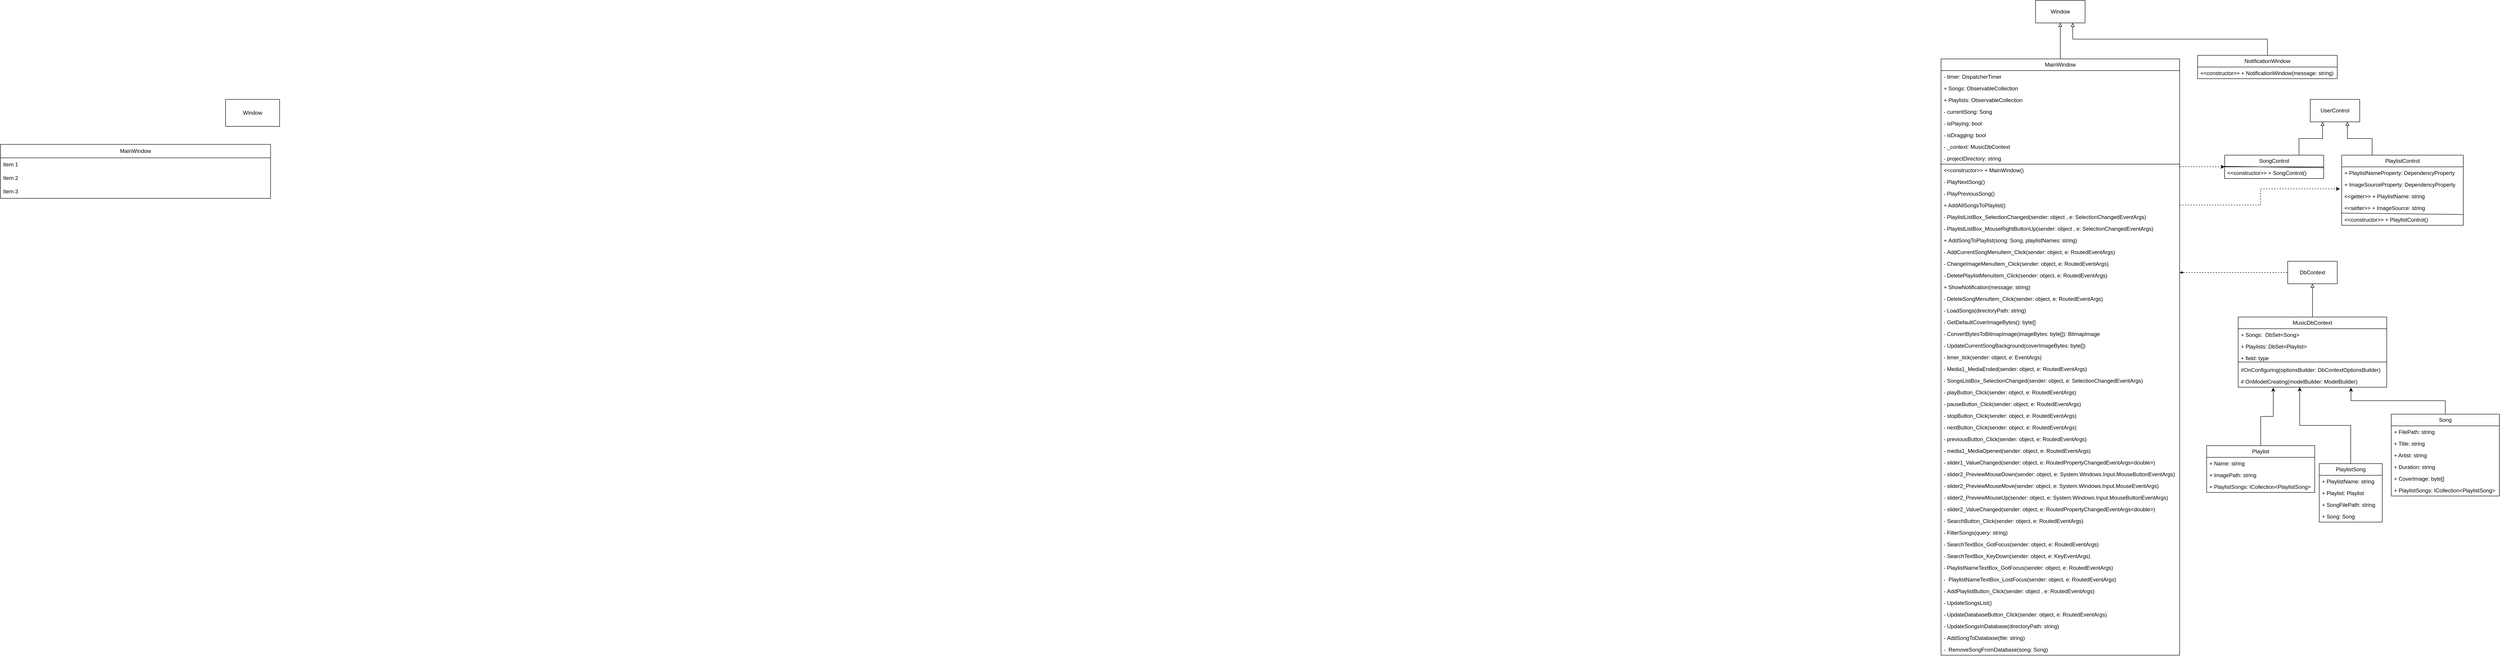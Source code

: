 <mxfile version="25.0.3">
  <diagram name="Страница — 1" id="chlD2rkm-DXI4ltot250">
    <mxGraphModel dx="1603" dy="1812" grid="1" gridSize="10" guides="1" tooltips="1" connect="1" arrows="1" fold="1" page="1" pageScale="1" pageWidth="1384" pageHeight="980" math="0" shadow="0">
      <root>
        <mxCell id="0" />
        <mxCell id="1" parent="0" />
        <mxCell id="RXovyd2lQlJkV1tKFK2E-1" value="Window" style="rounded=0;whiteSpace=wrap;html=1;" vertex="1" parent="1">
          <mxGeometry x="550" y="50" width="120" height="60" as="geometry" />
        </mxCell>
        <mxCell id="RXovyd2lQlJkV1tKFK2E-4" value="MainWindow" style="swimlane;fontStyle=0;childLayout=stackLayout;horizontal=1;startSize=30;horizontalStack=0;resizeParent=1;resizeParentMax=0;resizeLast=0;collapsible=1;marginBottom=0;whiteSpace=wrap;html=1;" vertex="1" parent="1">
          <mxGeometry x="50" y="150" width="600" height="120" as="geometry" />
        </mxCell>
        <mxCell id="RXovyd2lQlJkV1tKFK2E-5" value="Item 1" style="text;strokeColor=none;fillColor=none;align=left;verticalAlign=middle;spacingLeft=4;spacingRight=4;overflow=hidden;points=[[0,0.5],[1,0.5]];portConstraint=eastwest;rotatable=0;whiteSpace=wrap;html=1;" vertex="1" parent="RXovyd2lQlJkV1tKFK2E-4">
          <mxGeometry y="30" width="600" height="30" as="geometry" />
        </mxCell>
        <mxCell id="RXovyd2lQlJkV1tKFK2E-6" value="Item 2" style="text;strokeColor=none;fillColor=none;align=left;verticalAlign=middle;spacingLeft=4;spacingRight=4;overflow=hidden;points=[[0,0.5],[1,0.5]];portConstraint=eastwest;rotatable=0;whiteSpace=wrap;html=1;" vertex="1" parent="RXovyd2lQlJkV1tKFK2E-4">
          <mxGeometry y="60" width="600" height="30" as="geometry" />
        </mxCell>
        <mxCell id="RXovyd2lQlJkV1tKFK2E-7" value="Item 3" style="text;strokeColor=none;fillColor=none;align=left;verticalAlign=middle;spacingLeft=4;spacingRight=4;overflow=hidden;points=[[0,0.5],[1,0.5]];portConstraint=eastwest;rotatable=0;whiteSpace=wrap;html=1;" vertex="1" parent="RXovyd2lQlJkV1tKFK2E-4">
          <mxGeometry y="90" width="600" height="30" as="geometry" />
        </mxCell>
        <mxCell id="RXovyd2lQlJkV1tKFK2E-8" value="PlaylistControl" style="swimlane;fontStyle=0;childLayout=stackLayout;horizontal=1;startSize=26;fillColor=none;horizontalStack=0;resizeParent=1;resizeParentMax=0;resizeLast=0;collapsible=1;marginBottom=0;whiteSpace=wrap;html=1;" vertex="1" parent="1">
          <mxGeometry x="5250" y="174" width="270" height="156" as="geometry" />
        </mxCell>
        <mxCell id="RXovyd2lQlJkV1tKFK2E-9" value="+&amp;nbsp;PlaylistNameProperty:&amp;nbsp;DependencyProperty" style="text;strokeColor=none;fillColor=none;align=left;verticalAlign=top;spacingLeft=4;spacingRight=4;overflow=hidden;rotatable=0;points=[[0,0.5],[1,0.5]];portConstraint=eastwest;whiteSpace=wrap;html=1;" vertex="1" parent="RXovyd2lQlJkV1tKFK2E-8">
          <mxGeometry y="26" width="270" height="26" as="geometry" />
        </mxCell>
        <mxCell id="RXovyd2lQlJkV1tKFK2E-10" value="+&amp;nbsp;ImageSourceProperty: DependencyProperty" style="text;strokeColor=none;fillColor=none;align=left;verticalAlign=top;spacingLeft=4;spacingRight=4;overflow=hidden;rotatable=0;points=[[0,0.5],[1,0.5]];portConstraint=eastwest;whiteSpace=wrap;html=1;" vertex="1" parent="RXovyd2lQlJkV1tKFK2E-8">
          <mxGeometry y="52" width="270" height="26" as="geometry" />
        </mxCell>
        <mxCell id="RXovyd2lQlJkV1tKFK2E-11" value="&amp;lt;&amp;lt;getter&amp;gt;&amp;gt; + PlaylistName:&amp;nbsp;string" style="text;strokeColor=none;fillColor=none;align=left;verticalAlign=top;spacingLeft=4;spacingRight=4;overflow=hidden;rotatable=0;points=[[0,0.5],[1,0.5]];portConstraint=eastwest;whiteSpace=wrap;html=1;" vertex="1" parent="RXovyd2lQlJkV1tKFK2E-8">
          <mxGeometry y="78" width="270" height="26" as="geometry" />
        </mxCell>
        <mxCell id="RXovyd2lQlJkV1tKFK2E-12" value="&amp;lt;&amp;lt;setter&amp;gt;&amp;gt; +&amp;nbsp;ImageSource:&amp;nbsp;string" style="text;strokeColor=none;fillColor=none;align=left;verticalAlign=top;spacingLeft=4;spacingRight=4;overflow=hidden;rotatable=0;points=[[0,0.5],[1,0.5]];portConstraint=eastwest;whiteSpace=wrap;html=1;" vertex="1" parent="RXovyd2lQlJkV1tKFK2E-8">
          <mxGeometry y="104" width="270" height="26" as="geometry" />
        </mxCell>
        <mxCell id="RXovyd2lQlJkV1tKFK2E-13" value="&amp;lt;&amp;lt;constructor&amp;gt;&amp;gt; +&amp;nbsp;PlaylistControl()" style="text;strokeColor=none;fillColor=none;align=left;verticalAlign=top;spacingLeft=4;spacingRight=4;overflow=hidden;rotatable=0;points=[[0,0.5],[1,0.5]];portConstraint=eastwest;whiteSpace=wrap;html=1;" vertex="1" parent="RXovyd2lQlJkV1tKFK2E-8">
          <mxGeometry y="130" width="270" height="26" as="geometry" />
        </mxCell>
        <mxCell id="RXovyd2lQlJkV1tKFK2E-14" value="" style="endArrow=none;html=1;rounded=0;exitX=-0.006;exitY=-0.042;exitDx=0;exitDy=0;exitPerimeter=0;entryX=1.001;entryY=0.075;entryDx=0;entryDy=0;entryPerimeter=0;" edge="1" parent="RXovyd2lQlJkV1tKFK2E-8" source="RXovyd2lQlJkV1tKFK2E-13" target="RXovyd2lQlJkV1tKFK2E-13">
          <mxGeometry width="50" height="50" relative="1" as="geometry">
            <mxPoint x="230" y="110" as="sourcePoint" />
            <mxPoint x="280" y="60" as="targetPoint" />
          </mxGeometry>
        </mxCell>
        <mxCell id="RXovyd2lQlJkV1tKFK2E-15" style="edgeStyle=orthogonalEdgeStyle;rounded=0;orthogonalLoop=1;jettySize=auto;html=1;exitX=0.5;exitY=0;exitDx=0;exitDy=0;entryX=0.5;entryY=1;entryDx=0;entryDy=0;endArrow=block;endFill=0;" edge="1" parent="1" source="RXovyd2lQlJkV1tKFK2E-16" target="RXovyd2lQlJkV1tKFK2E-101">
          <mxGeometry relative="1" as="geometry" />
        </mxCell>
        <mxCell id="RXovyd2lQlJkV1tKFK2E-16" value="MainWindow" style="swimlane;fontStyle=0;childLayout=stackLayout;horizontal=1;startSize=26;fillColor=none;horizontalStack=0;resizeParent=1;resizeParentMax=0;resizeLast=0;collapsible=1;marginBottom=0;whiteSpace=wrap;html=1;" vertex="1" parent="1">
          <mxGeometry x="4360" y="-40" width="530" height="1326" as="geometry" />
        </mxCell>
        <mxCell id="RXovyd2lQlJkV1tKFK2E-17" value="- timer:&amp;nbsp;DispatcherTimer" style="text;strokeColor=none;fillColor=none;align=left;verticalAlign=top;spacingLeft=4;spacingRight=4;overflow=hidden;rotatable=0;points=[[0,0.5],[1,0.5]];portConstraint=eastwest;whiteSpace=wrap;html=1;" vertex="1" parent="RXovyd2lQlJkV1tKFK2E-16">
          <mxGeometry y="26" width="530" height="26" as="geometry" />
        </mxCell>
        <mxCell id="RXovyd2lQlJkV1tKFK2E-18" value="+ Songs:&amp;nbsp;ObservableCollection" style="text;strokeColor=none;fillColor=none;align=left;verticalAlign=top;spacingLeft=4;spacingRight=4;overflow=hidden;rotatable=0;points=[[0,0.5],[1,0.5]];portConstraint=eastwest;whiteSpace=wrap;html=1;" vertex="1" parent="RXovyd2lQlJkV1tKFK2E-16">
          <mxGeometry y="52" width="530" height="26" as="geometry" />
        </mxCell>
        <mxCell id="RXovyd2lQlJkV1tKFK2E-19" value="+&amp;nbsp;Playlists:&amp;nbsp;ObservableCollection" style="text;strokeColor=none;fillColor=none;align=left;verticalAlign=top;spacingLeft=4;spacingRight=4;overflow=hidden;rotatable=0;points=[[0,0.5],[1,0.5]];portConstraint=eastwest;whiteSpace=wrap;html=1;" vertex="1" parent="RXovyd2lQlJkV1tKFK2E-16">
          <mxGeometry y="78" width="530" height="26" as="geometry" />
        </mxCell>
        <mxCell id="RXovyd2lQlJkV1tKFK2E-20" value="-&amp;nbsp;currentSong:&amp;nbsp;Song" style="text;strokeColor=none;fillColor=none;align=left;verticalAlign=top;spacingLeft=4;spacingRight=4;overflow=hidden;rotatable=0;points=[[0,0.5],[1,0.5]];portConstraint=eastwest;whiteSpace=wrap;html=1;" vertex="1" parent="RXovyd2lQlJkV1tKFK2E-16">
          <mxGeometry y="104" width="530" height="26" as="geometry" />
        </mxCell>
        <mxCell id="RXovyd2lQlJkV1tKFK2E-21" value="-&amp;nbsp;isPlaying:&amp;nbsp;bool" style="text;strokeColor=none;fillColor=none;align=left;verticalAlign=top;spacingLeft=4;spacingRight=4;overflow=hidden;rotatable=0;points=[[0,0.5],[1,0.5]];portConstraint=eastwest;whiteSpace=wrap;html=1;" vertex="1" parent="RXovyd2lQlJkV1tKFK2E-16">
          <mxGeometry y="130" width="530" height="26" as="geometry" />
        </mxCell>
        <mxCell id="RXovyd2lQlJkV1tKFK2E-22" value="-&amp;nbsp;isDragging: bool" style="text;strokeColor=none;fillColor=none;align=left;verticalAlign=top;spacingLeft=4;spacingRight=4;overflow=hidden;rotatable=0;points=[[0,0.5],[1,0.5]];portConstraint=eastwest;whiteSpace=wrap;html=1;" vertex="1" parent="RXovyd2lQlJkV1tKFK2E-16">
          <mxGeometry y="156" width="530" height="26" as="geometry" />
        </mxCell>
        <mxCell id="RXovyd2lQlJkV1tKFK2E-23" value="-&amp;nbsp;_сontext:&amp;nbsp;MusicDbContext" style="text;strokeColor=none;fillColor=none;align=left;verticalAlign=top;spacingLeft=4;spacingRight=4;overflow=hidden;rotatable=0;points=[[0,0.5],[1,0.5]];portConstraint=eastwest;whiteSpace=wrap;html=1;" vertex="1" parent="RXovyd2lQlJkV1tKFK2E-16">
          <mxGeometry y="182" width="530" height="26" as="geometry" />
        </mxCell>
        <mxCell id="RXovyd2lQlJkV1tKFK2E-24" value="-&amp;nbsp;projectDirectory:&amp;nbsp;string" style="text;strokeColor=none;fillColor=none;align=left;verticalAlign=top;spacingLeft=4;spacingRight=4;overflow=hidden;rotatable=0;points=[[0,0.5],[1,0.5]];portConstraint=eastwest;whiteSpace=wrap;html=1;" vertex="1" parent="RXovyd2lQlJkV1tKFK2E-16">
          <mxGeometry y="208" width="530" height="26" as="geometry" />
        </mxCell>
        <mxCell id="RXovyd2lQlJkV1tKFK2E-25" value="&amp;lt;&amp;lt;constructor&amp;gt;&amp;gt; + MainWindow()" style="text;strokeColor=none;fillColor=none;align=left;verticalAlign=top;spacingLeft=4;spacingRight=4;overflow=hidden;rotatable=0;points=[[0,0.5],[1,0.5]];portConstraint=eastwest;whiteSpace=wrap;html=1;" vertex="1" parent="RXovyd2lQlJkV1tKFK2E-16">
          <mxGeometry y="234" width="530" height="26" as="geometry" />
        </mxCell>
        <mxCell id="RXovyd2lQlJkV1tKFK2E-26" value="-&amp;nbsp;PlayNextSong()" style="text;strokeColor=none;fillColor=none;align=left;verticalAlign=top;spacingLeft=4;spacingRight=4;overflow=hidden;rotatable=0;points=[[0,0.5],[1,0.5]];portConstraint=eastwest;whiteSpace=wrap;html=1;" vertex="1" parent="RXovyd2lQlJkV1tKFK2E-16">
          <mxGeometry y="260" width="530" height="26" as="geometry" />
        </mxCell>
        <mxCell id="RXovyd2lQlJkV1tKFK2E-27" value="-&amp;nbsp;PlayPreviousSong()" style="text;strokeColor=none;fillColor=none;align=left;verticalAlign=top;spacingLeft=4;spacingRight=4;overflow=hidden;rotatable=0;points=[[0,0.5],[1,0.5]];portConstraint=eastwest;whiteSpace=wrap;html=1;" vertex="1" parent="RXovyd2lQlJkV1tKFK2E-16">
          <mxGeometry y="286" width="530" height="26" as="geometry" />
        </mxCell>
        <mxCell id="RXovyd2lQlJkV1tKFK2E-28" value="+ AddAllSongsToPlaylist()" style="text;strokeColor=none;fillColor=none;align=left;verticalAlign=top;spacingLeft=4;spacingRight=4;overflow=hidden;rotatable=0;points=[[0,0.5],[1,0.5]];portConstraint=eastwest;whiteSpace=wrap;html=1;" vertex="1" parent="RXovyd2lQlJkV1tKFK2E-16">
          <mxGeometry y="312" width="530" height="26" as="geometry" />
        </mxCell>
        <mxCell id="RXovyd2lQlJkV1tKFK2E-29" value="- PlaylistListBox_SelectionChanged(sender: object , e:&amp;nbsp;SelectionChangedEventArgs)" style="text;strokeColor=none;fillColor=none;align=left;verticalAlign=top;spacingLeft=4;spacingRight=4;overflow=hidden;rotatable=0;points=[[0,0.5],[1,0.5]];portConstraint=eastwest;whiteSpace=wrap;html=1;" vertex="1" parent="RXovyd2lQlJkV1tKFK2E-16">
          <mxGeometry y="338" width="530" height="26" as="geometry" />
        </mxCell>
        <mxCell id="RXovyd2lQlJkV1tKFK2E-30" value="-&amp;nbsp;PlaylistListBox_MouseRightButtonUp(sender: object , e:&amp;nbsp;SelectionChangedEventArgs)" style="text;strokeColor=none;fillColor=none;align=left;verticalAlign=top;spacingLeft=4;spacingRight=4;overflow=hidden;rotatable=0;points=[[0,0.5],[1,0.5]];portConstraint=eastwest;whiteSpace=wrap;html=1;" vertex="1" parent="RXovyd2lQlJkV1tKFK2E-16">
          <mxGeometry y="364" width="530" height="26" as="geometry" />
        </mxCell>
        <mxCell id="RXovyd2lQlJkV1tKFK2E-31" value="+&amp;nbsp;AddSongToPlaylist(song: Song, playlistNames: string)" style="text;strokeColor=none;fillColor=none;align=left;verticalAlign=top;spacingLeft=4;spacingRight=4;overflow=hidden;rotatable=0;points=[[0,0.5],[1,0.5]];portConstraint=eastwest;whiteSpace=wrap;html=1;" vertex="1" parent="RXovyd2lQlJkV1tKFK2E-16">
          <mxGeometry y="390" width="530" height="26" as="geometry" />
        </mxCell>
        <mxCell id="RXovyd2lQlJkV1tKFK2E-32" value="-&amp;nbsp;AddCurrentSongMenuItem_Click(sender: object, e:&amp;nbsp;RoutedEventArgs)" style="text;strokeColor=none;fillColor=none;align=left;verticalAlign=top;spacingLeft=4;spacingRight=4;overflow=hidden;rotatable=0;points=[[0,0.5],[1,0.5]];portConstraint=eastwest;whiteSpace=wrap;html=1;" vertex="1" parent="RXovyd2lQlJkV1tKFK2E-16">
          <mxGeometry y="416" width="530" height="26" as="geometry" />
        </mxCell>
        <mxCell id="RXovyd2lQlJkV1tKFK2E-33" value="- ChangeImageMenuItem_Click(sender: object, e: RoutedEventArgs)" style="text;strokeColor=none;fillColor=none;align=left;verticalAlign=top;spacingLeft=4;spacingRight=4;overflow=hidden;rotatable=0;points=[[0,0.5],[1,0.5]];portConstraint=eastwest;whiteSpace=wrap;html=1;" vertex="1" parent="RXovyd2lQlJkV1tKFK2E-16">
          <mxGeometry y="442" width="530" height="26" as="geometry" />
        </mxCell>
        <mxCell id="RXovyd2lQlJkV1tKFK2E-34" value="- DeletePlaylistMenuItem_Click(sender: object, e:&amp;nbsp;RoutedEventArgs)" style="text;strokeColor=none;fillColor=none;align=left;verticalAlign=top;spacingLeft=4;spacingRight=4;overflow=hidden;rotatable=0;points=[[0,0.5],[1,0.5]];portConstraint=eastwest;whiteSpace=wrap;html=1;" vertex="1" parent="RXovyd2lQlJkV1tKFK2E-16">
          <mxGeometry y="468" width="530" height="26" as="geometry" />
        </mxCell>
        <mxCell id="RXovyd2lQlJkV1tKFK2E-35" value="+&amp;nbsp;ShowNotification(message: string)" style="text;strokeColor=none;fillColor=none;align=left;verticalAlign=top;spacingLeft=4;spacingRight=4;overflow=hidden;rotatable=0;points=[[0,0.5],[1,0.5]];portConstraint=eastwest;whiteSpace=wrap;html=1;" vertex="1" parent="RXovyd2lQlJkV1tKFK2E-16">
          <mxGeometry y="494" width="530" height="26" as="geometry" />
        </mxCell>
        <mxCell id="RXovyd2lQlJkV1tKFK2E-36" value="-&amp;nbsp;DeleteSongMenuItem_Click(sender: object, e:&amp;nbsp;RoutedEventArgs)" style="text;strokeColor=none;fillColor=none;align=left;verticalAlign=top;spacingLeft=4;spacingRight=4;overflow=hidden;rotatable=0;points=[[0,0.5],[1,0.5]];portConstraint=eastwest;whiteSpace=wrap;html=1;" vertex="1" parent="RXovyd2lQlJkV1tKFK2E-16">
          <mxGeometry y="520" width="530" height="26" as="geometry" />
        </mxCell>
        <mxCell id="RXovyd2lQlJkV1tKFK2E-37" value="-&amp;nbsp;LoadSongs(directoryPath: string)" style="text;strokeColor=none;fillColor=none;align=left;verticalAlign=top;spacingLeft=4;spacingRight=4;overflow=hidden;rotatable=0;points=[[0,0.5],[1,0.5]];portConstraint=eastwest;whiteSpace=wrap;html=1;" vertex="1" parent="RXovyd2lQlJkV1tKFK2E-16">
          <mxGeometry y="546" width="530" height="26" as="geometry" />
        </mxCell>
        <mxCell id="RXovyd2lQlJkV1tKFK2E-38" value="- GetDefaultCoverImageBytes():&amp;nbsp;byte[]" style="text;strokeColor=none;fillColor=none;align=left;verticalAlign=top;spacingLeft=4;spacingRight=4;overflow=hidden;rotatable=0;points=[[0,0.5],[1,0.5]];portConstraint=eastwest;whiteSpace=wrap;html=1;" vertex="1" parent="RXovyd2lQlJkV1tKFK2E-16">
          <mxGeometry y="572" width="530" height="26" as="geometry" />
        </mxCell>
        <mxCell id="RXovyd2lQlJkV1tKFK2E-39" value="-&amp;nbsp;ConvertBytesToBitmapImage(imageBytes: byte[]):&amp;nbsp;BitmapImage" style="text;strokeColor=none;fillColor=none;align=left;verticalAlign=top;spacingLeft=4;spacingRight=4;overflow=hidden;rotatable=0;points=[[0,0.5],[1,0.5]];portConstraint=eastwest;whiteSpace=wrap;html=1;" vertex="1" parent="RXovyd2lQlJkV1tKFK2E-16">
          <mxGeometry y="598" width="530" height="26" as="geometry" />
        </mxCell>
        <mxCell id="RXovyd2lQlJkV1tKFK2E-40" value="-&amp;nbsp;UpdateCurrentSongBackground(coverImageBytes: byte[])" style="text;strokeColor=none;fillColor=none;align=left;verticalAlign=top;spacingLeft=4;spacingRight=4;overflow=hidden;rotatable=0;points=[[0,0.5],[1,0.5]];portConstraint=eastwest;whiteSpace=wrap;html=1;" vertex="1" parent="RXovyd2lQlJkV1tKFK2E-16">
          <mxGeometry y="624" width="530" height="26" as="geometry" />
        </mxCell>
        <mxCell id="RXovyd2lQlJkV1tKFK2E-41" value="-&amp;nbsp;timer_tick(sender: object, e: EventArgs)" style="text;strokeColor=none;fillColor=none;align=left;verticalAlign=top;spacingLeft=4;spacingRight=4;overflow=hidden;rotatable=0;points=[[0,0.5],[1,0.5]];portConstraint=eastwest;whiteSpace=wrap;html=1;" vertex="1" parent="RXovyd2lQlJkV1tKFK2E-16">
          <mxGeometry y="650" width="530" height="26" as="geometry" />
        </mxCell>
        <mxCell id="RXovyd2lQlJkV1tKFK2E-42" value="-&amp;nbsp;Media1_MediaEnded(sender: object, e:&amp;nbsp;RoutedEventArgs)" style="text;strokeColor=none;fillColor=none;align=left;verticalAlign=top;spacingLeft=4;spacingRight=4;overflow=hidden;rotatable=0;points=[[0,0.5],[1,0.5]];portConstraint=eastwest;whiteSpace=wrap;html=1;" vertex="1" parent="RXovyd2lQlJkV1tKFK2E-16">
          <mxGeometry y="676" width="530" height="26" as="geometry" />
        </mxCell>
        <mxCell id="RXovyd2lQlJkV1tKFK2E-43" value="-&amp;nbsp;SongsListBox_SelectionChanged(sender: object, e:&amp;nbsp;SelectionChangedEventArgs)" style="text;strokeColor=none;fillColor=none;align=left;verticalAlign=top;spacingLeft=4;spacingRight=4;overflow=hidden;rotatable=0;points=[[0,0.5],[1,0.5]];portConstraint=eastwest;whiteSpace=wrap;html=1;" vertex="1" parent="RXovyd2lQlJkV1tKFK2E-16">
          <mxGeometry y="702" width="530" height="26" as="geometry" />
        </mxCell>
        <mxCell id="RXovyd2lQlJkV1tKFK2E-44" value="-&amp;nbsp;playButton_Click(sender: object, e:&amp;nbsp;RoutedEventArgs)" style="text;strokeColor=none;fillColor=none;align=left;verticalAlign=top;spacingLeft=4;spacingRight=4;overflow=hidden;rotatable=0;points=[[0,0.5],[1,0.5]];portConstraint=eastwest;whiteSpace=wrap;html=1;" vertex="1" parent="RXovyd2lQlJkV1tKFK2E-16">
          <mxGeometry y="728" width="530" height="26" as="geometry" />
        </mxCell>
        <mxCell id="RXovyd2lQlJkV1tKFK2E-45" value="-&amp;nbsp;pauseButton_Click(sender: object, e: RoutedEventArgs)" style="text;strokeColor=none;fillColor=none;align=left;verticalAlign=top;spacingLeft=4;spacingRight=4;overflow=hidden;rotatable=0;points=[[0,0.5],[1,0.5]];portConstraint=eastwest;whiteSpace=wrap;html=1;" vertex="1" parent="RXovyd2lQlJkV1tKFK2E-16">
          <mxGeometry y="754" width="530" height="26" as="geometry" />
        </mxCell>
        <mxCell id="RXovyd2lQlJkV1tKFK2E-46" value="-&amp;nbsp;stopButton_Click(sender: object, e:&amp;nbsp;RoutedEventArgs)" style="text;strokeColor=none;fillColor=none;align=left;verticalAlign=top;spacingLeft=4;spacingRight=4;overflow=hidden;rotatable=0;points=[[0,0.5],[1,0.5]];portConstraint=eastwest;whiteSpace=wrap;html=1;" vertex="1" parent="RXovyd2lQlJkV1tKFK2E-16">
          <mxGeometry y="780" width="530" height="26" as="geometry" />
        </mxCell>
        <mxCell id="RXovyd2lQlJkV1tKFK2E-47" value="- nextButton_Click(sender: object, e:&amp;nbsp;RoutedEventArgs)" style="text;strokeColor=none;fillColor=none;align=left;verticalAlign=top;spacingLeft=4;spacingRight=4;overflow=hidden;rotatable=0;points=[[0,0.5],[1,0.5]];portConstraint=eastwest;whiteSpace=wrap;html=1;" vertex="1" parent="RXovyd2lQlJkV1tKFK2E-16">
          <mxGeometry y="806" width="530" height="26" as="geometry" />
        </mxCell>
        <mxCell id="RXovyd2lQlJkV1tKFK2E-48" value="- previousButton_Click(sender: object, e:&amp;nbsp;RoutedEventArgs)" style="text;strokeColor=none;fillColor=none;align=left;verticalAlign=top;spacingLeft=4;spacingRight=4;overflow=hidden;rotatable=0;points=[[0,0.5],[1,0.5]];portConstraint=eastwest;whiteSpace=wrap;html=1;" vertex="1" parent="RXovyd2lQlJkV1tKFK2E-16">
          <mxGeometry y="832" width="530" height="26" as="geometry" />
        </mxCell>
        <mxCell id="RXovyd2lQlJkV1tKFK2E-49" value="- media1_MediaOpened(sender: object, e:&amp;nbsp;RoutedEventArgs)" style="text;strokeColor=none;fillColor=none;align=left;verticalAlign=top;spacingLeft=4;spacingRight=4;overflow=hidden;rotatable=0;points=[[0,0.5],[1,0.5]];portConstraint=eastwest;whiteSpace=wrap;html=1;" vertex="1" parent="RXovyd2lQlJkV1tKFK2E-16">
          <mxGeometry y="858" width="530" height="26" as="geometry" />
        </mxCell>
        <mxCell id="RXovyd2lQlJkV1tKFK2E-50" value="-&amp;nbsp;slider1_ValueChanged(sender: object, e:&amp;nbsp;RoutedPropertyChangedEventArgs&amp;lt;double&amp;gt;)" style="text;strokeColor=none;fillColor=none;align=left;verticalAlign=top;spacingLeft=4;spacingRight=4;overflow=hidden;rotatable=0;points=[[0,0.5],[1,0.5]];portConstraint=eastwest;whiteSpace=wrap;html=1;" vertex="1" parent="RXovyd2lQlJkV1tKFK2E-16">
          <mxGeometry y="884" width="530" height="26" as="geometry" />
        </mxCell>
        <mxCell id="RXovyd2lQlJkV1tKFK2E-51" value="-&amp;nbsp;slider2_PreviewMouseDown(sender: object, e:&amp;nbsp;System.Windows.Input.MouseButtonEventArgs)" style="text;strokeColor=none;fillColor=none;align=left;verticalAlign=top;spacingLeft=4;spacingRight=4;overflow=hidden;rotatable=0;points=[[0,0.5],[1,0.5]];portConstraint=eastwest;whiteSpace=wrap;html=1;" vertex="1" parent="RXovyd2lQlJkV1tKFK2E-16">
          <mxGeometry y="910" width="530" height="26" as="geometry" />
        </mxCell>
        <mxCell id="RXovyd2lQlJkV1tKFK2E-52" value="-&amp;nbsp;slider2_PreviewMouseMove(sender: object, e:&amp;nbsp;System.Windows.Input.MouseEventArgs)" style="text;strokeColor=none;fillColor=none;align=left;verticalAlign=top;spacingLeft=4;spacingRight=4;overflow=hidden;rotatable=0;points=[[0,0.5],[1,0.5]];portConstraint=eastwest;whiteSpace=wrap;html=1;" vertex="1" parent="RXovyd2lQlJkV1tKFK2E-16">
          <mxGeometry y="936" width="530" height="26" as="geometry" />
        </mxCell>
        <mxCell id="RXovyd2lQlJkV1tKFK2E-53" value="-&amp;nbsp;slider2_PreviewMouseUp(sender: object, e:&amp;nbsp;System.Windows.Input.MouseButtonEventArgs)" style="text;strokeColor=none;fillColor=none;align=left;verticalAlign=top;spacingLeft=4;spacingRight=4;overflow=hidden;rotatable=0;points=[[0,0.5],[1,0.5]];portConstraint=eastwest;whiteSpace=wrap;html=1;" vertex="1" parent="RXovyd2lQlJkV1tKFK2E-16">
          <mxGeometry y="962" width="530" height="26" as="geometry" />
        </mxCell>
        <mxCell id="RXovyd2lQlJkV1tKFK2E-54" value="-&amp;nbsp;slider2_ValueChanged(sender: object, e:&amp;nbsp;RoutedPropertyChangedEventArgs&amp;lt;double&amp;gt;)" style="text;strokeColor=none;fillColor=none;align=left;verticalAlign=top;spacingLeft=4;spacingRight=4;overflow=hidden;rotatable=0;points=[[0,0.5],[1,0.5]];portConstraint=eastwest;whiteSpace=wrap;html=1;" vertex="1" parent="RXovyd2lQlJkV1tKFK2E-16">
          <mxGeometry y="988" width="530" height="26" as="geometry" />
        </mxCell>
        <mxCell id="RXovyd2lQlJkV1tKFK2E-55" value="-&amp;nbsp;SearchButton_Click(sender: object, e:&amp;nbsp;RoutedEventArgs)" style="text;strokeColor=none;fillColor=none;align=left;verticalAlign=top;spacingLeft=4;spacingRight=4;overflow=hidden;rotatable=0;points=[[0,0.5],[1,0.5]];portConstraint=eastwest;whiteSpace=wrap;html=1;" vertex="1" parent="RXovyd2lQlJkV1tKFK2E-16">
          <mxGeometry y="1014" width="530" height="26" as="geometry" />
        </mxCell>
        <mxCell id="RXovyd2lQlJkV1tKFK2E-56" value="-&amp;nbsp;FilterSongs(query: string)" style="text;strokeColor=none;fillColor=none;align=left;verticalAlign=top;spacingLeft=4;spacingRight=4;overflow=hidden;rotatable=0;points=[[0,0.5],[1,0.5]];portConstraint=eastwest;whiteSpace=wrap;html=1;" vertex="1" parent="RXovyd2lQlJkV1tKFK2E-16">
          <mxGeometry y="1040" width="530" height="26" as="geometry" />
        </mxCell>
        <mxCell id="RXovyd2lQlJkV1tKFK2E-57" value="-&amp;nbsp;SearchTextBox_GotFocus(sender: object, e:&amp;nbsp;RoutedEventArgs)" style="text;strokeColor=none;fillColor=none;align=left;verticalAlign=top;spacingLeft=4;spacingRight=4;overflow=hidden;rotatable=0;points=[[0,0.5],[1,0.5]];portConstraint=eastwest;whiteSpace=wrap;html=1;" vertex="1" parent="RXovyd2lQlJkV1tKFK2E-16">
          <mxGeometry y="1066" width="530" height="26" as="geometry" />
        </mxCell>
        <mxCell id="RXovyd2lQlJkV1tKFK2E-58" value="-&amp;nbsp;SearchTextBox_KeyDown(sender: object, e:&amp;nbsp;KeyEventArgs)" style="text;strokeColor=none;fillColor=none;align=left;verticalAlign=top;spacingLeft=4;spacingRight=4;overflow=hidden;rotatable=0;points=[[0,0.5],[1,0.5]];portConstraint=eastwest;whiteSpace=wrap;html=1;" vertex="1" parent="RXovyd2lQlJkV1tKFK2E-16">
          <mxGeometry y="1092" width="530" height="26" as="geometry" />
        </mxCell>
        <mxCell id="RXovyd2lQlJkV1tKFK2E-59" value="-&amp;nbsp;PlaylistNameTextBox_GotFocus(sender: object, e:&amp;nbsp;RoutedEventArgs)" style="text;strokeColor=none;fillColor=none;align=left;verticalAlign=top;spacingLeft=4;spacingRight=4;overflow=hidden;rotatable=0;points=[[0,0.5],[1,0.5]];portConstraint=eastwest;whiteSpace=wrap;html=1;" vertex="1" parent="RXovyd2lQlJkV1tKFK2E-16">
          <mxGeometry y="1118" width="530" height="26" as="geometry" />
        </mxCell>
        <mxCell id="RXovyd2lQlJkV1tKFK2E-60" value="-&amp;nbsp;&amp;nbsp;PlaylistNameTextBox_LostFocus(sender: object, e:&amp;nbsp;RoutedEventArgs)" style="text;strokeColor=none;fillColor=none;align=left;verticalAlign=top;spacingLeft=4;spacingRight=4;overflow=hidden;rotatable=0;points=[[0,0.5],[1,0.5]];portConstraint=eastwest;whiteSpace=wrap;html=1;" vertex="1" parent="RXovyd2lQlJkV1tKFK2E-16">
          <mxGeometry y="1144" width="530" height="26" as="geometry" />
        </mxCell>
        <mxCell id="RXovyd2lQlJkV1tKFK2E-61" value="-&amp;nbsp;AddPlaylistButton_Click(sender: object , e:&amp;nbsp;RoutedEventArgs)" style="text;strokeColor=none;fillColor=none;align=left;verticalAlign=top;spacingLeft=4;spacingRight=4;overflow=hidden;rotatable=0;points=[[0,0.5],[1,0.5]];portConstraint=eastwest;whiteSpace=wrap;html=1;" vertex="1" parent="RXovyd2lQlJkV1tKFK2E-16">
          <mxGeometry y="1170" width="530" height="26" as="geometry" />
        </mxCell>
        <mxCell id="RXovyd2lQlJkV1tKFK2E-62" value="-&amp;nbsp;UpdateSongsList()" style="text;strokeColor=none;fillColor=none;align=left;verticalAlign=top;spacingLeft=4;spacingRight=4;overflow=hidden;rotatable=0;points=[[0,0.5],[1,0.5]];portConstraint=eastwest;whiteSpace=wrap;html=1;" vertex="1" parent="RXovyd2lQlJkV1tKFK2E-16">
          <mxGeometry y="1196" width="530" height="26" as="geometry" />
        </mxCell>
        <mxCell id="RXovyd2lQlJkV1tKFK2E-63" value="-&amp;nbsp;UpdateDatabaseButton_Click(sender: object, e:&amp;nbsp;RoutedEventArgs)" style="text;strokeColor=none;fillColor=none;align=left;verticalAlign=top;spacingLeft=4;spacingRight=4;overflow=hidden;rotatable=0;points=[[0,0.5],[1,0.5]];portConstraint=eastwest;whiteSpace=wrap;html=1;" vertex="1" parent="RXovyd2lQlJkV1tKFK2E-16">
          <mxGeometry y="1222" width="530" height="26" as="geometry" />
        </mxCell>
        <mxCell id="RXovyd2lQlJkV1tKFK2E-64" value="-&amp;nbsp;UpdateSongsInDatabase(directoryPath: string)" style="text;strokeColor=none;fillColor=none;align=left;verticalAlign=top;spacingLeft=4;spacingRight=4;overflow=hidden;rotatable=0;points=[[0,0.5],[1,0.5]];portConstraint=eastwest;whiteSpace=wrap;html=1;" vertex="1" parent="RXovyd2lQlJkV1tKFK2E-16">
          <mxGeometry y="1248" width="530" height="26" as="geometry" />
        </mxCell>
        <mxCell id="RXovyd2lQlJkV1tKFK2E-65" value="-&amp;nbsp;AddSongToDatabase(file: string)" style="text;strokeColor=none;fillColor=none;align=left;verticalAlign=top;spacingLeft=4;spacingRight=4;overflow=hidden;rotatable=0;points=[[0,0.5],[1,0.5]];portConstraint=eastwest;whiteSpace=wrap;html=1;" vertex="1" parent="RXovyd2lQlJkV1tKFK2E-16">
          <mxGeometry y="1274" width="530" height="26" as="geometry" />
        </mxCell>
        <mxCell id="RXovyd2lQlJkV1tKFK2E-66" value="-&amp;nbsp;&amp;nbsp;RemoveSongFromDatabase(song: Song)" style="text;strokeColor=none;fillColor=none;align=left;verticalAlign=top;spacingLeft=4;spacingRight=4;overflow=hidden;rotatable=0;points=[[0,0.5],[1,0.5]];portConstraint=eastwest;whiteSpace=wrap;html=1;" vertex="1" parent="RXovyd2lQlJkV1tKFK2E-16">
          <mxGeometry y="1300" width="530" height="26" as="geometry" />
        </mxCell>
        <mxCell id="RXovyd2lQlJkV1tKFK2E-67" value="" style="endArrow=none;html=1;rounded=0;exitX=-0.003;exitY=0;exitDx=0;exitDy=0;exitPerimeter=0;entryX=1;entryY=0;entryDx=0;entryDy=0;entryPerimeter=0;" edge="1" parent="RXovyd2lQlJkV1tKFK2E-16" source="RXovyd2lQlJkV1tKFK2E-25" target="RXovyd2lQlJkV1tKFK2E-25">
          <mxGeometry width="50" height="50" relative="1" as="geometry">
            <mxPoint y="234" as="sourcePoint" />
            <mxPoint x="190" y="235" as="targetPoint" />
          </mxGeometry>
        </mxCell>
        <mxCell id="RXovyd2lQlJkV1tKFK2E-68" style="edgeStyle=orthogonalEdgeStyle;rounded=0;orthogonalLoop=1;jettySize=auto;html=1;exitX=0.5;exitY=0;exitDx=0;exitDy=0;endArrow=block;endFill=0;" edge="1" parent="1" source="RXovyd2lQlJkV1tKFK2E-69" target="RXovyd2lQlJkV1tKFK2E-102">
          <mxGeometry relative="1" as="geometry" />
        </mxCell>
        <mxCell id="RXovyd2lQlJkV1tKFK2E-69" value="MusicDbContext" style="swimlane;fontStyle=0;childLayout=stackLayout;horizontal=1;startSize=26;fillColor=none;horizontalStack=0;resizeParent=1;resizeParentMax=0;resizeLast=0;collapsible=1;marginBottom=0;whiteSpace=wrap;html=1;" vertex="1" parent="1">
          <mxGeometry x="5020" y="534" width="330" height="156" as="geometry" />
        </mxCell>
        <mxCell id="RXovyd2lQlJkV1tKFK2E-70" value="+&amp;nbsp;Songs:&amp;nbsp; DbSet&amp;lt;Song&amp;gt;" style="text;strokeColor=none;fillColor=none;align=left;verticalAlign=top;spacingLeft=4;spacingRight=4;overflow=hidden;rotatable=0;points=[[0,0.5],[1,0.5]];portConstraint=eastwest;whiteSpace=wrap;html=1;" vertex="1" parent="RXovyd2lQlJkV1tKFK2E-69">
          <mxGeometry y="26" width="330" height="26" as="geometry" />
        </mxCell>
        <mxCell id="RXovyd2lQlJkV1tKFK2E-71" value="+&amp;nbsp;Playlists:&amp;nbsp;DbSet&amp;lt;Playlist&amp;gt;" style="text;strokeColor=none;fillColor=none;align=left;verticalAlign=top;spacingLeft=4;spacingRight=4;overflow=hidden;rotatable=0;points=[[0,0.5],[1,0.5]];portConstraint=eastwest;whiteSpace=wrap;html=1;" vertex="1" parent="RXovyd2lQlJkV1tKFK2E-69">
          <mxGeometry y="52" width="330" height="26" as="geometry" />
        </mxCell>
        <mxCell id="RXovyd2lQlJkV1tKFK2E-72" value="+ field: type" style="text;strokeColor=none;fillColor=none;align=left;verticalAlign=top;spacingLeft=4;spacingRight=4;overflow=hidden;rotatable=0;points=[[0,0.5],[1,0.5]];portConstraint=eastwest;whiteSpace=wrap;html=1;" vertex="1" parent="RXovyd2lQlJkV1tKFK2E-69">
          <mxGeometry y="78" width="330" height="26" as="geometry" />
        </mxCell>
        <mxCell id="RXovyd2lQlJkV1tKFK2E-73" value="#OnConfiguring(optionsBuilder: DbContextOptionsBuilder)" style="text;strokeColor=none;fillColor=none;align=left;verticalAlign=top;spacingLeft=4;spacingRight=4;overflow=hidden;rotatable=0;points=[[0,0.5],[1,0.5]];portConstraint=eastwest;whiteSpace=wrap;html=1;" vertex="1" parent="RXovyd2lQlJkV1tKFK2E-69">
          <mxGeometry y="104" width="330" height="26" as="geometry" />
        </mxCell>
        <mxCell id="RXovyd2lQlJkV1tKFK2E-74" value="#&lt;span style=&quot;background-color: initial;&quot;&gt;&amp;nbsp;OnModelCreating(&lt;/span&gt;modelBuilder:&amp;nbsp;&lt;span style=&quot;background-color: initial;&quot;&gt;ModelBuilder)&lt;/span&gt;" style="text;strokeColor=none;fillColor=none;align=left;verticalAlign=top;spacingLeft=4;spacingRight=4;overflow=hidden;rotatable=0;points=[[0,0.5],[1,0.5]];portConstraint=eastwest;whiteSpace=wrap;html=1;" vertex="1" parent="RXovyd2lQlJkV1tKFK2E-69">
          <mxGeometry y="130" width="330" height="26" as="geometry" />
        </mxCell>
        <mxCell id="RXovyd2lQlJkV1tKFK2E-75" value="" style="endArrow=none;html=1;rounded=0;entryX=1;entryY=0.846;entryDx=0;entryDy=0;entryPerimeter=0;exitX=0;exitY=0.846;exitDx=0;exitDy=0;exitPerimeter=0;" edge="1" parent="RXovyd2lQlJkV1tKFK2E-69" source="RXovyd2lQlJkV1tKFK2E-72" target="RXovyd2lQlJkV1tKFK2E-72">
          <mxGeometry width="50" height="50" relative="1" as="geometry">
            <mxPoint y="100" as="sourcePoint" />
            <mxPoint x="300" y="180" as="targetPoint" />
          </mxGeometry>
        </mxCell>
        <mxCell id="RXovyd2lQlJkV1tKFK2E-76" value="Song" style="swimlane;fontStyle=0;childLayout=stackLayout;horizontal=1;startSize=26;fillColor=none;horizontalStack=0;resizeParent=1;resizeParentMax=0;resizeLast=0;collapsible=1;marginBottom=0;whiteSpace=wrap;html=1;" vertex="1" parent="1">
          <mxGeometry x="5360" y="750" width="240" height="182" as="geometry" />
        </mxCell>
        <mxCell id="RXovyd2lQlJkV1tKFK2E-77" value="+ FilePath: string" style="text;strokeColor=none;fillColor=none;align=left;verticalAlign=top;spacingLeft=4;spacingRight=4;overflow=hidden;rotatable=0;points=[[0,0.5],[1,0.5]];portConstraint=eastwest;whiteSpace=wrap;html=1;" vertex="1" parent="RXovyd2lQlJkV1tKFK2E-76">
          <mxGeometry y="26" width="240" height="26" as="geometry" />
        </mxCell>
        <mxCell id="RXovyd2lQlJkV1tKFK2E-78" value="+ Title: string" style="text;strokeColor=none;fillColor=none;align=left;verticalAlign=top;spacingLeft=4;spacingRight=4;overflow=hidden;rotatable=0;points=[[0,0.5],[1,0.5]];portConstraint=eastwest;whiteSpace=wrap;html=1;" vertex="1" parent="RXovyd2lQlJkV1tKFK2E-76">
          <mxGeometry y="52" width="240" height="26" as="geometry" />
        </mxCell>
        <mxCell id="RXovyd2lQlJkV1tKFK2E-79" value="+ Artist: string" style="text;strokeColor=none;fillColor=none;align=left;verticalAlign=top;spacingLeft=4;spacingRight=4;overflow=hidden;rotatable=0;points=[[0,0.5],[1,0.5]];portConstraint=eastwest;whiteSpace=wrap;html=1;" vertex="1" parent="RXovyd2lQlJkV1tKFK2E-76">
          <mxGeometry y="78" width="240" height="26" as="geometry" />
        </mxCell>
        <mxCell id="RXovyd2lQlJkV1tKFK2E-80" value="+ Duration: string" style="text;strokeColor=none;fillColor=none;align=left;verticalAlign=top;spacingLeft=4;spacingRight=4;overflow=hidden;rotatable=0;points=[[0,0.5],[1,0.5]];portConstraint=eastwest;whiteSpace=wrap;html=1;" vertex="1" parent="RXovyd2lQlJkV1tKFK2E-76">
          <mxGeometry y="104" width="240" height="26" as="geometry" />
        </mxCell>
        <mxCell id="RXovyd2lQlJkV1tKFK2E-81" value="+&amp;nbsp;CoverImage:&amp;nbsp;byte[]" style="text;strokeColor=none;fillColor=none;align=left;verticalAlign=top;spacingLeft=4;spacingRight=4;overflow=hidden;rotatable=0;points=[[0,0.5],[1,0.5]];portConstraint=eastwest;whiteSpace=wrap;html=1;" vertex="1" parent="RXovyd2lQlJkV1tKFK2E-76">
          <mxGeometry y="130" width="240" height="26" as="geometry" />
        </mxCell>
        <mxCell id="RXovyd2lQlJkV1tKFK2E-82" value="+&amp;nbsp;PlaylistSongs:&amp;nbsp;ICollection&amp;lt;PlaylistSong&amp;gt;" style="text;strokeColor=none;fillColor=none;align=left;verticalAlign=top;spacingLeft=4;spacingRight=4;overflow=hidden;rotatable=0;points=[[0,0.5],[1,0.5]];portConstraint=eastwest;whiteSpace=wrap;html=1;" vertex="1" parent="RXovyd2lQlJkV1tKFK2E-76">
          <mxGeometry y="156" width="240" height="26" as="geometry" />
        </mxCell>
        <mxCell id="RXovyd2lQlJkV1tKFK2E-83" style="edgeStyle=orthogonalEdgeStyle;rounded=0;orthogonalLoop=1;jettySize=auto;html=1;exitX=0.5;exitY=0;exitDx=0;exitDy=0;entryX=0.75;entryY=1;entryDx=0;entryDy=0;endArrow=block;endFill=0;" edge="1" parent="1" source="RXovyd2lQlJkV1tKFK2E-84" target="RXovyd2lQlJkV1tKFK2E-101">
          <mxGeometry relative="1" as="geometry" />
        </mxCell>
        <mxCell id="RXovyd2lQlJkV1tKFK2E-84" value="NotificationWindow" style="swimlane;fontStyle=0;childLayout=stackLayout;horizontal=1;startSize=26;fillColor=none;horizontalStack=0;resizeParent=1;resizeParentMax=0;resizeLast=0;collapsible=1;marginBottom=0;whiteSpace=wrap;html=1;" vertex="1" parent="1">
          <mxGeometry x="4930" y="-48" width="310" height="52" as="geometry" />
        </mxCell>
        <mxCell id="RXovyd2lQlJkV1tKFK2E-85" value="&amp;lt;&amp;lt;constructor&amp;gt;&amp;gt; + NotificationWindow(message: string)&amp;nbsp;" style="text;strokeColor=none;fillColor=none;align=left;verticalAlign=top;spacingLeft=4;spacingRight=4;overflow=hidden;rotatable=0;points=[[0,0.5],[1,0.5]];portConstraint=eastwest;whiteSpace=wrap;html=1;" vertex="1" parent="RXovyd2lQlJkV1tKFK2E-84">
          <mxGeometry y="26" width="310" height="26" as="geometry" />
        </mxCell>
        <mxCell id="RXovyd2lQlJkV1tKFK2E-86" value="Playlist" style="swimlane;fontStyle=0;childLayout=stackLayout;horizontal=1;startSize=26;fillColor=none;horizontalStack=0;resizeParent=1;resizeParentMax=0;resizeLast=0;collapsible=1;marginBottom=0;whiteSpace=wrap;html=1;" vertex="1" parent="1">
          <mxGeometry x="4950" y="820" width="240" height="104" as="geometry" />
        </mxCell>
        <mxCell id="RXovyd2lQlJkV1tKFK2E-87" value="+&amp;nbsp;Name:&amp;nbsp;string" style="text;strokeColor=none;fillColor=none;align=left;verticalAlign=top;spacingLeft=4;spacingRight=4;overflow=hidden;rotatable=0;points=[[0,0.5],[1,0.5]];portConstraint=eastwest;whiteSpace=wrap;html=1;" vertex="1" parent="RXovyd2lQlJkV1tKFK2E-86">
          <mxGeometry y="26" width="240" height="26" as="geometry" />
        </mxCell>
        <mxCell id="RXovyd2lQlJkV1tKFK2E-88" value="+&amp;nbsp;ImagePath:&amp;nbsp;string" style="text;strokeColor=none;fillColor=none;align=left;verticalAlign=top;spacingLeft=4;spacingRight=4;overflow=hidden;rotatable=0;points=[[0,0.5],[1,0.5]];portConstraint=eastwest;whiteSpace=wrap;html=1;" vertex="1" parent="RXovyd2lQlJkV1tKFK2E-86">
          <mxGeometry y="52" width="240" height="26" as="geometry" />
        </mxCell>
        <mxCell id="RXovyd2lQlJkV1tKFK2E-89" value="+&amp;nbsp;PlaylistSongs:&amp;nbsp;ICollection&amp;lt;PlaylistSong&amp;gt;" style="text;strokeColor=none;fillColor=none;align=left;verticalAlign=top;spacingLeft=4;spacingRight=4;overflow=hidden;rotatable=0;points=[[0,0.5],[1,0.5]];portConstraint=eastwest;whiteSpace=wrap;html=1;" vertex="1" parent="RXovyd2lQlJkV1tKFK2E-86">
          <mxGeometry y="78" width="240" height="26" as="geometry" />
        </mxCell>
        <mxCell id="RXovyd2lQlJkV1tKFK2E-90" value="PlaylistSong" style="swimlane;fontStyle=0;childLayout=stackLayout;horizontal=1;startSize=26;fillColor=none;horizontalStack=0;resizeParent=1;resizeParentMax=0;resizeLast=0;collapsible=1;marginBottom=0;whiteSpace=wrap;html=1;" vertex="1" parent="1">
          <mxGeometry x="5200" y="860" width="140" height="130" as="geometry" />
        </mxCell>
        <mxCell id="RXovyd2lQlJkV1tKFK2E-91" value="+&amp;nbsp;PlaylistName:&amp;nbsp;string" style="text;strokeColor=none;fillColor=none;align=left;verticalAlign=top;spacingLeft=4;spacingRight=4;overflow=hidden;rotatable=0;points=[[0,0.5],[1,0.5]];portConstraint=eastwest;whiteSpace=wrap;html=1;" vertex="1" parent="RXovyd2lQlJkV1tKFK2E-90">
          <mxGeometry y="26" width="140" height="26" as="geometry" />
        </mxCell>
        <mxCell id="RXovyd2lQlJkV1tKFK2E-92" value="+&amp;nbsp;Playlist:&amp;nbsp;Playlist" style="text;strokeColor=none;fillColor=none;align=left;verticalAlign=top;spacingLeft=4;spacingRight=4;overflow=hidden;rotatable=0;points=[[0,0.5],[1,0.5]];portConstraint=eastwest;whiteSpace=wrap;html=1;" vertex="1" parent="RXovyd2lQlJkV1tKFK2E-90">
          <mxGeometry y="52" width="140" height="26" as="geometry" />
        </mxCell>
        <mxCell id="RXovyd2lQlJkV1tKFK2E-93" value="+&amp;nbsp;SongFilePath:&amp;nbsp;string" style="text;strokeColor=none;fillColor=none;align=left;verticalAlign=top;spacingLeft=4;spacingRight=4;overflow=hidden;rotatable=0;points=[[0,0.5],[1,0.5]];portConstraint=eastwest;whiteSpace=wrap;html=1;" vertex="1" parent="RXovyd2lQlJkV1tKFK2E-90">
          <mxGeometry y="78" width="140" height="26" as="geometry" />
        </mxCell>
        <mxCell id="RXovyd2lQlJkV1tKFK2E-94" value="+&amp;nbsp;Song:&amp;nbsp;Song" style="text;strokeColor=none;fillColor=none;align=left;verticalAlign=top;spacingLeft=4;spacingRight=4;overflow=hidden;rotatable=0;points=[[0,0.5],[1,0.5]];portConstraint=eastwest;whiteSpace=wrap;html=1;" vertex="1" parent="RXovyd2lQlJkV1tKFK2E-90">
          <mxGeometry y="104" width="140" height="26" as="geometry" />
        </mxCell>
        <mxCell id="RXovyd2lQlJkV1tKFK2E-95" style="edgeStyle=orthogonalEdgeStyle;rounded=0;orthogonalLoop=1;jettySize=auto;html=1;exitX=0.75;exitY=0;exitDx=0;exitDy=0;entryX=0.25;entryY=1;entryDx=0;entryDy=0;endArrow=block;endFill=0;" edge="1" parent="1" source="RXovyd2lQlJkV1tKFK2E-96" target="RXovyd2lQlJkV1tKFK2E-99">
          <mxGeometry relative="1" as="geometry" />
        </mxCell>
        <mxCell id="RXovyd2lQlJkV1tKFK2E-96" value="SongControl" style="swimlane;fontStyle=0;childLayout=stackLayout;horizontal=1;startSize=26;fillColor=none;horizontalStack=0;resizeParent=1;resizeParentMax=0;resizeLast=0;collapsible=1;marginBottom=0;whiteSpace=wrap;html=1;" vertex="1" parent="1">
          <mxGeometry x="4990" y="174" width="220" height="52" as="geometry" />
        </mxCell>
        <mxCell id="RXovyd2lQlJkV1tKFK2E-97" value="&amp;lt;&amp;lt;constructor&amp;gt;&amp;gt; +&amp;nbsp;SongControl()" style="text;strokeColor=none;fillColor=none;align=left;verticalAlign=top;spacingLeft=4;spacingRight=4;overflow=hidden;rotatable=0;points=[[0,0.5],[1,0.5]];portConstraint=eastwest;whiteSpace=wrap;html=1;" vertex="1" parent="RXovyd2lQlJkV1tKFK2E-96">
          <mxGeometry y="26" width="220" height="26" as="geometry" />
        </mxCell>
        <mxCell id="RXovyd2lQlJkV1tKFK2E-98" value="" style="endArrow=none;html=1;rounded=0;exitX=-0.006;exitY=-0.042;exitDx=0;exitDy=0;exitPerimeter=0;entryX=1.001;entryY=0.075;entryDx=0;entryDy=0;entryPerimeter=0;" edge="1" parent="RXovyd2lQlJkV1tKFK2E-96" source="RXovyd2lQlJkV1tKFK2E-97" target="RXovyd2lQlJkV1tKFK2E-97">
          <mxGeometry width="50" height="50" relative="1" as="geometry">
            <mxPoint x="230" y="110" as="sourcePoint" />
            <mxPoint x="280" y="60" as="targetPoint" />
          </mxGeometry>
        </mxCell>
        <mxCell id="RXovyd2lQlJkV1tKFK2E-99" value="UserControl" style="html=1;whiteSpace=wrap;" vertex="1" parent="1">
          <mxGeometry x="5180" y="50" width="110" height="50" as="geometry" />
        </mxCell>
        <mxCell id="RXovyd2lQlJkV1tKFK2E-100" style="edgeStyle=orthogonalEdgeStyle;rounded=0;orthogonalLoop=1;jettySize=auto;html=1;exitX=0.25;exitY=0;exitDx=0;exitDy=0;entryX=0.75;entryY=1;entryDx=0;entryDy=0;endArrow=block;endFill=0;" edge="1" parent="1" source="RXovyd2lQlJkV1tKFK2E-8" target="RXovyd2lQlJkV1tKFK2E-99">
          <mxGeometry relative="1" as="geometry" />
        </mxCell>
        <mxCell id="RXovyd2lQlJkV1tKFK2E-101" value="Window" style="html=1;whiteSpace=wrap;" vertex="1" parent="1">
          <mxGeometry x="4570" y="-170" width="110" height="50" as="geometry" />
        </mxCell>
        <mxCell id="RXovyd2lQlJkV1tKFK2E-102" value="DbContext" style="html=1;whiteSpace=wrap;" vertex="1" parent="1">
          <mxGeometry x="5130" y="410" width="110" height="50" as="geometry" />
        </mxCell>
        <mxCell id="RXovyd2lQlJkV1tKFK2E-103" style="edgeStyle=orthogonalEdgeStyle;rounded=0;orthogonalLoop=1;jettySize=auto;html=1;entryX=0;entryY=0.5;entryDx=0;entryDy=0;dashed=1;exitX=1.001;exitY=0.218;exitDx=0;exitDy=0;exitPerimeter=0;" edge="1" parent="1" source="RXovyd2lQlJkV1tKFK2E-25" target="RXovyd2lQlJkV1tKFK2E-96">
          <mxGeometry relative="1" as="geometry">
            <mxPoint x="4920" y="220" as="sourcePoint" />
          </mxGeometry>
        </mxCell>
        <mxCell id="RXovyd2lQlJkV1tKFK2E-104" style="edgeStyle=orthogonalEdgeStyle;rounded=0;orthogonalLoop=1;jettySize=auto;html=1;exitX=1;exitY=0.269;exitDx=0;exitDy=0;entryX=0;entryY=0.5;entryDx=0;entryDy=0;exitPerimeter=0;dashed=1;startArrow=diamondThin;startFill=1;endArrow=none;endFill=0;" edge="1" parent="1" source="RXovyd2lQlJkV1tKFK2E-34" target="RXovyd2lQlJkV1tKFK2E-102">
          <mxGeometry relative="1" as="geometry" />
        </mxCell>
        <mxCell id="RXovyd2lQlJkV1tKFK2E-105" style="edgeStyle=orthogonalEdgeStyle;rounded=0;orthogonalLoop=1;jettySize=auto;html=1;exitX=0.5;exitY=0;exitDx=0;exitDy=0;entryX=0.236;entryY=1.038;entryDx=0;entryDy=0;entryPerimeter=0;" edge="1" parent="1" source="RXovyd2lQlJkV1tKFK2E-86" target="RXovyd2lQlJkV1tKFK2E-74">
          <mxGeometry relative="1" as="geometry" />
        </mxCell>
        <mxCell id="RXovyd2lQlJkV1tKFK2E-106" style="edgeStyle=orthogonalEdgeStyle;rounded=0;orthogonalLoop=1;jettySize=auto;html=1;exitX=0.5;exitY=0;exitDx=0;exitDy=0;entryX=0.414;entryY=1.004;entryDx=0;entryDy=0;entryPerimeter=0;" edge="1" parent="1" source="RXovyd2lQlJkV1tKFK2E-90" target="RXovyd2lQlJkV1tKFK2E-74">
          <mxGeometry relative="1" as="geometry" />
        </mxCell>
        <mxCell id="RXovyd2lQlJkV1tKFK2E-107" style="edgeStyle=orthogonalEdgeStyle;rounded=0;orthogonalLoop=1;jettySize=auto;html=1;exitX=0.5;exitY=0;exitDx=0;exitDy=0;entryX=0.759;entryY=1.038;entryDx=0;entryDy=0;entryPerimeter=0;" edge="1" parent="1" source="RXovyd2lQlJkV1tKFK2E-76" target="RXovyd2lQlJkV1tKFK2E-74">
          <mxGeometry relative="1" as="geometry" />
        </mxCell>
        <mxCell id="RXovyd2lQlJkV1tKFK2E-108" style="edgeStyle=orthogonalEdgeStyle;rounded=0;orthogonalLoop=1;jettySize=auto;html=1;entryX=-0.015;entryY=-0.115;entryDx=0;entryDy=0;dashed=1;exitX=1;exitY=0.5;exitDx=0;exitDy=0;entryPerimeter=0;" edge="1" parent="1" source="RXovyd2lQlJkV1tKFK2E-28" target="RXovyd2lQlJkV1tKFK2E-11">
          <mxGeometry relative="1" as="geometry">
            <mxPoint x="4890" y="210" as="sourcePoint" />
            <mxPoint x="5000" y="210" as="targetPoint" />
          </mxGeometry>
        </mxCell>
      </root>
    </mxGraphModel>
  </diagram>
</mxfile>
